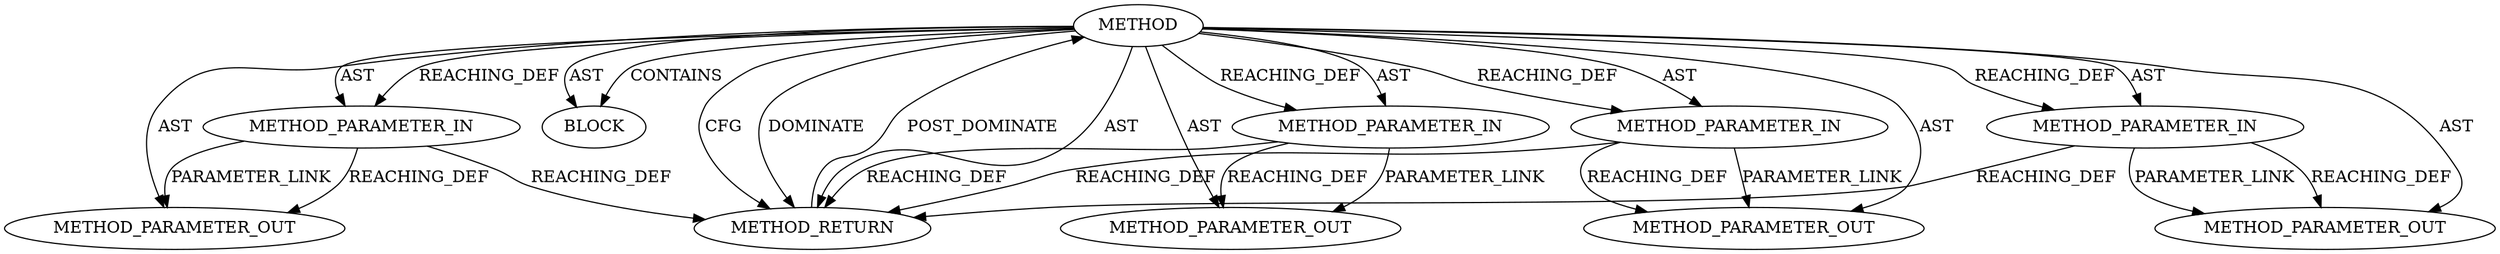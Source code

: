 digraph {
  19610 [label=BLOCK ORDER=1 ARGUMENT_INDEX=1 CODE="<empty>" TYPE_FULL_NAME="ANY"]
  19607 [label=METHOD_PARAMETER_IN ORDER=2 CODE="p2" IS_VARIADIC=false TYPE_FULL_NAME="ANY" EVALUATION_STRATEGY="BY_VALUE" INDEX=2 NAME="p2"]
  21854 [label=METHOD_PARAMETER_OUT ORDER=3 CODE="p3" IS_VARIADIC=false TYPE_FULL_NAME="ANY" EVALUATION_STRATEGY="BY_VALUE" INDEX=3 NAME="p3"]
  21853 [label=METHOD_PARAMETER_OUT ORDER=2 CODE="p2" IS_VARIADIC=false TYPE_FULL_NAME="ANY" EVALUATION_STRATEGY="BY_VALUE" INDEX=2 NAME="p2"]
  19609 [label=METHOD_PARAMETER_IN ORDER=4 CODE="p4" IS_VARIADIC=false TYPE_FULL_NAME="ANY" EVALUATION_STRATEGY="BY_VALUE" INDEX=4 NAME="p4"]
  21852 [label=METHOD_PARAMETER_OUT ORDER=1 CODE="p1" IS_VARIADIC=false TYPE_FULL_NAME="ANY" EVALUATION_STRATEGY="BY_VALUE" INDEX=1 NAME="p1"]
  19606 [label=METHOD_PARAMETER_IN ORDER=1 CODE="p1" IS_VARIADIC=false TYPE_FULL_NAME="ANY" EVALUATION_STRATEGY="BY_VALUE" INDEX=1 NAME="p1"]
  19611 [label=METHOD_RETURN ORDER=2 CODE="RET" TYPE_FULL_NAME="ANY" EVALUATION_STRATEGY="BY_VALUE"]
  19605 [label=METHOD AST_PARENT_TYPE="NAMESPACE_BLOCK" AST_PARENT_FULL_NAME="<global>" ORDER=0 CODE="<empty>" FULL_NAME="skb_frag_fill_page_desc" IS_EXTERNAL=true FILENAME="<empty>" SIGNATURE="" NAME="skb_frag_fill_page_desc"]
  19608 [label=METHOD_PARAMETER_IN ORDER=3 CODE="p3" IS_VARIADIC=false TYPE_FULL_NAME="ANY" EVALUATION_STRATEGY="BY_VALUE" INDEX=3 NAME="p3"]
  21855 [label=METHOD_PARAMETER_OUT ORDER=4 CODE="p4" IS_VARIADIC=false TYPE_FULL_NAME="ANY" EVALUATION_STRATEGY="BY_VALUE" INDEX=4 NAME="p4"]
  19605 -> 19610 [label=AST ]
  19606 -> 19611 [label=REACHING_DEF VARIABLE="p1"]
  19605 -> 19609 [label=REACHING_DEF VARIABLE=""]
  19609 -> 19611 [label=REACHING_DEF VARIABLE="p4"]
  19605 -> 19611 [label=AST ]
  19611 -> 19605 [label=POST_DOMINATE ]
  19605 -> 19608 [label=REACHING_DEF VARIABLE=""]
  19607 -> 19611 [label=REACHING_DEF VARIABLE="p2"]
  19605 -> 19607 [label=AST ]
  19607 -> 21853 [label=REACHING_DEF VARIABLE="p2"]
  19605 -> 19611 [label=CFG ]
  19605 -> 19606 [label=AST ]
  19605 -> 19607 [label=REACHING_DEF VARIABLE=""]
  19607 -> 21853 [label=PARAMETER_LINK ]
  19606 -> 21852 [label=REACHING_DEF VARIABLE="p1"]
  19605 -> 21853 [label=AST ]
  19608 -> 21854 [label=REACHING_DEF VARIABLE="p3"]
  19609 -> 21855 [label=PARAMETER_LINK ]
  19605 -> 19608 [label=AST ]
  19605 -> 21852 [label=AST ]
  19605 -> 19611 [label=DOMINATE ]
  19606 -> 21852 [label=PARAMETER_LINK ]
  19608 -> 21854 [label=PARAMETER_LINK ]
  19609 -> 21855 [label=REACHING_DEF VARIABLE="p4"]
  19605 -> 19610 [label=CONTAINS ]
  19608 -> 19611 [label=REACHING_DEF VARIABLE="p3"]
  19605 -> 19606 [label=REACHING_DEF VARIABLE=""]
  19605 -> 19609 [label=AST ]
  19605 -> 21854 [label=AST ]
  19605 -> 21855 [label=AST ]
}
